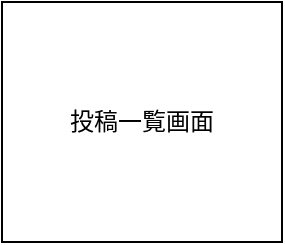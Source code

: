 <mxfile version="21.3.2" type="github">
  <diagram name="ページ1" id="r7KkCXn5JpOZKjSpIb1h">
    <mxGraphModel dx="1434" dy="686" grid="1" gridSize="10" guides="1" tooltips="1" connect="1" arrows="1" fold="1" page="1" pageScale="1" pageWidth="827" pageHeight="1169" math="0" shadow="0">
      <root>
        <mxCell id="0" />
        <mxCell id="1" parent="0" />
        <mxCell id="ue2RWZDDkFloPKsbaDjd-1" value="投稿一覧画面" style="rounded=0;whiteSpace=wrap;html=1;" vertex="1" parent="1">
          <mxGeometry x="120" y="140" width="140" height="120" as="geometry" />
        </mxCell>
      </root>
    </mxGraphModel>
  </diagram>
</mxfile>
